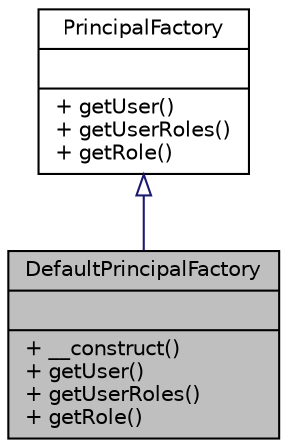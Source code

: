 digraph "DefaultPrincipalFactory"
{
  edge [fontname="Helvetica",fontsize="10",labelfontname="Helvetica",labelfontsize="10"];
  node [fontname="Helvetica",fontsize="10",shape=record];
  Node0 [label="{DefaultPrincipalFactory\n||+ __construct()\l+ getUser()\l+ getUserRoles()\l+ getRole()\l}",height=0.2,width=0.4,color="black", fillcolor="grey75", style="filled", fontcolor="black"];
  Node1 -> Node0 [dir="back",color="midnightblue",fontsize="10",style="solid",arrowtail="onormal",fontname="Helvetica"];
  Node1 [label="{PrincipalFactory\n||+ getUser()\l+ getUserRoles()\l+ getRole()\l}",height=0.2,width=0.4,color="black", fillcolor="white", style="filled",URL="$interfacewcmf_1_1lib_1_1security_1_1principal_1_1_principal_factory.html",tooltip="PrincipalFactory implementations are used to retrieve User and Role instances. "];
}
